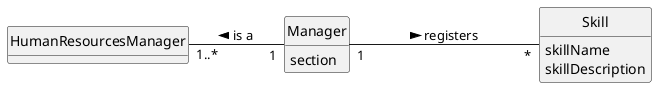 @startuml
skinparam monochrome true
skinparam packageStyle rectangle
skinparam shadowing false

left to right direction

skinparam classAttributeIconSize 0

hide circle
hide methods
class HumanResourcesManager {

}

class Manager {
     section
 }

class Skill {
    skillName
    skillDescription
}

Manager "1" --up "1..*" HumanResourcesManager: is a >
Manager "1" --- "*" Skill: registers >

@enduml